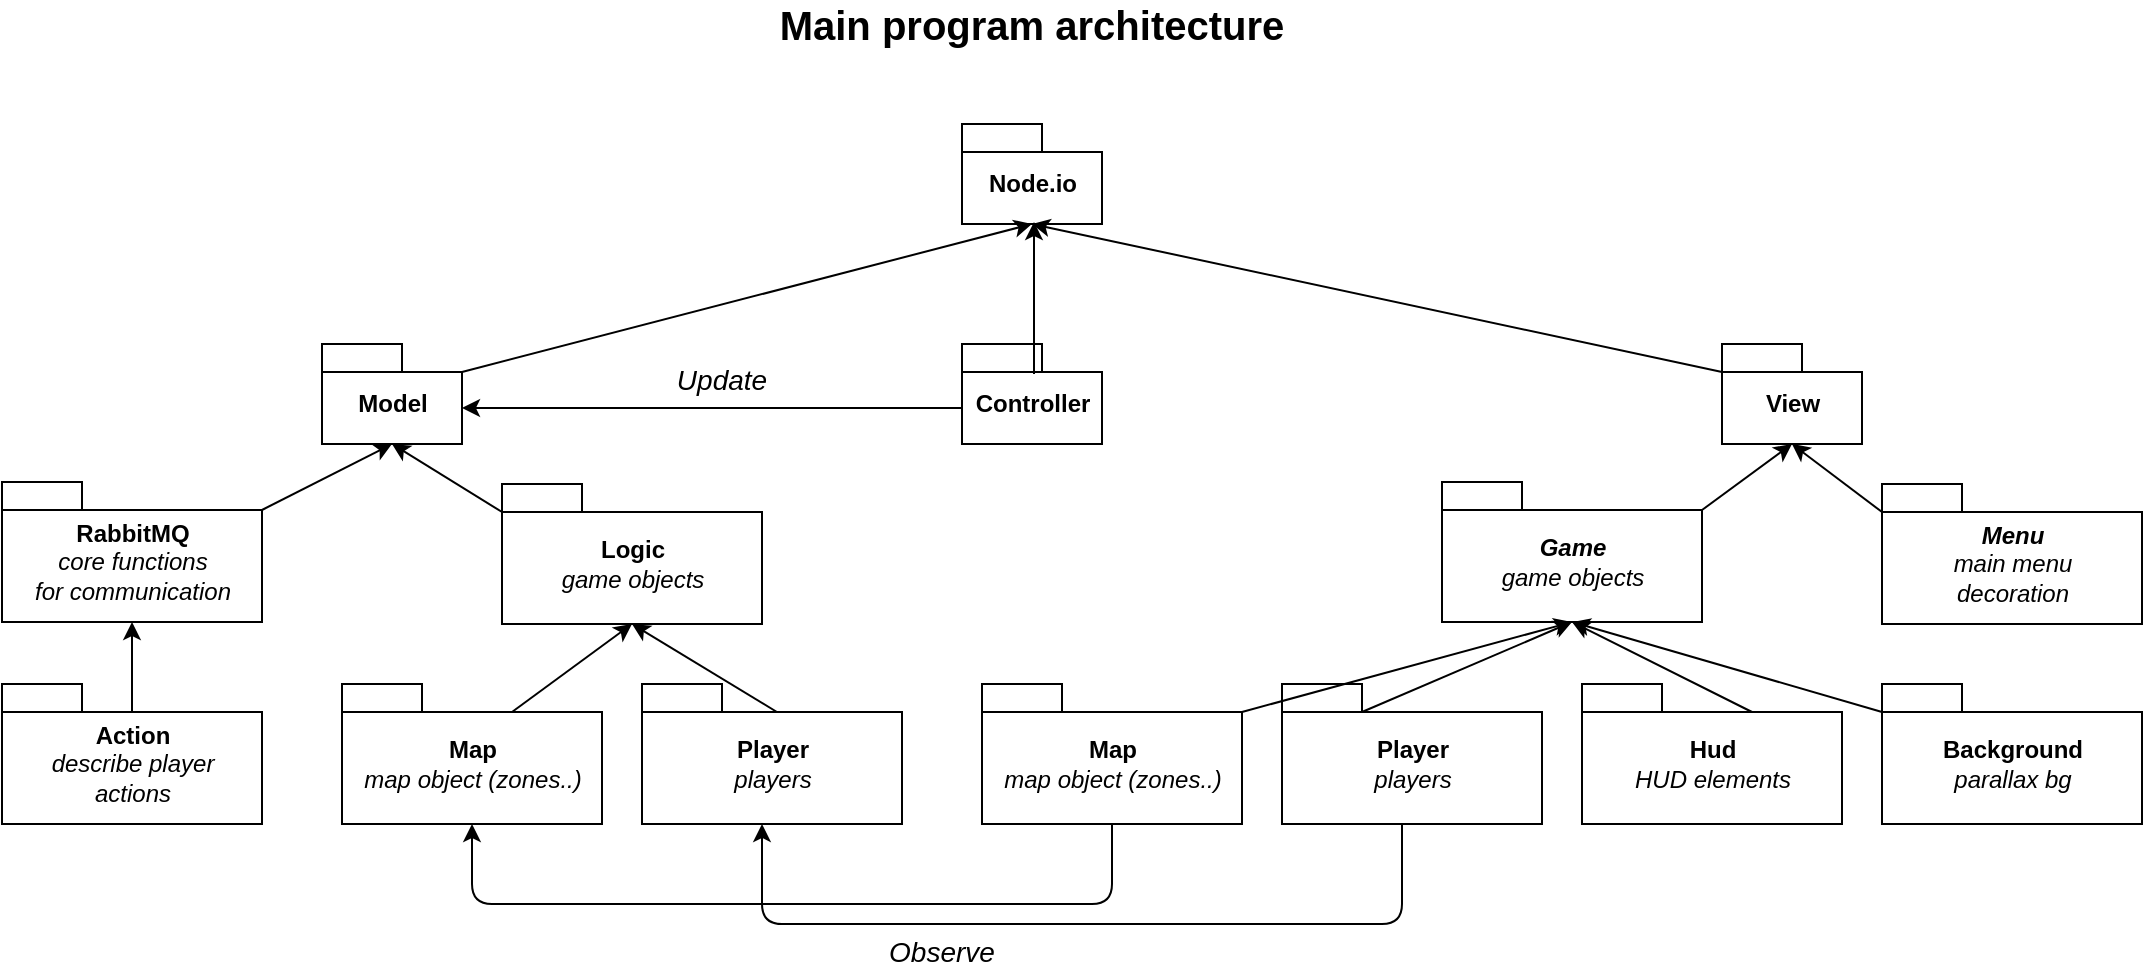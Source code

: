 <mxfile version="14.5.10" type="google"><diagram id="XU3Gki3wAtONypFLyVwq" name="Page-1"><mxGraphModel dx="942" dy="1445" grid="1" gridSize="10" guides="1" tooltips="1" connect="1" arrows="1" fold="1" page="1" pageScale="1" pageWidth="1169" pageHeight="827" math="0" shadow="0"><root><mxCell id="0"/><mxCell id="1" parent="0"/><mxCell id="9kxf8JIouYQLrHRHgHjC-6" value="Model" style="shape=folder;fontStyle=1;spacingTop=10;tabWidth=40;tabHeight=14;tabPosition=left;html=1;" vertex="1" parent="1"><mxGeometry x="190" y="40" width="70" height="50" as="geometry"/></mxCell><mxCell id="9kxf8JIouYQLrHRHgHjC-7" value="View" style="shape=folder;fontStyle=1;spacingTop=10;tabWidth=40;tabHeight=14;tabPosition=left;html=1;" vertex="1" parent="1"><mxGeometry x="890" y="40" width="70" height="50" as="geometry"/></mxCell><mxCell id="9kxf8JIouYQLrHRHgHjC-8" value="Controller" style="shape=folder;fontStyle=1;spacingTop=10;tabWidth=40;tabHeight=14;tabPosition=left;html=1;" vertex="1" parent="1"><mxGeometry x="510" y="40" width="70" height="50" as="geometry"/></mxCell><mxCell id="9kxf8JIouYQLrHRHgHjC-16" value="RabbitMQ&lt;br&gt;&lt;span style=&quot;font-weight: 400&quot;&gt;&lt;i&gt;core functions &lt;br&gt;for communication&lt;/i&gt;&lt;/span&gt;" style="shape=folder;fontStyle=1;spacingTop=10;tabWidth=40;tabHeight=14;tabPosition=left;html=1;" vertex="1" parent="1"><mxGeometry x="30" y="109" width="130" height="70" as="geometry"/></mxCell><mxCell id="9kxf8JIouYQLrHRHgHjC-19" value="Logic&lt;br&gt;&lt;span style=&quot;font-weight: 400&quot;&gt;&lt;i&gt;game objects&lt;br&gt;&lt;/i&gt;&lt;/span&gt;" style="shape=folder;fontStyle=1;spacingTop=10;tabWidth=40;tabHeight=14;tabPosition=left;html=1;" vertex="1" parent="1"><mxGeometry x="280" y="110" width="130" height="70" as="geometry"/></mxCell><mxCell id="9kxf8JIouYQLrHRHgHjC-31" value="Action&lt;br&gt;&lt;span style=&quot;font-weight: 400&quot;&gt;&lt;i&gt;describe player&lt;br&gt;actions&lt;/i&gt;&lt;/span&gt;" style="shape=folder;fontStyle=1;spacingTop=10;tabWidth=40;tabHeight=14;tabPosition=left;html=1;" vertex="1" parent="1"><mxGeometry x="30" y="210" width="130" height="70" as="geometry"/></mxCell><mxCell id="9kxf8JIouYQLrHRHgHjC-32" value="Map&lt;br&gt;&lt;span style=&quot;font-weight: normal&quot;&gt;&lt;i&gt;map object (zones..)&lt;/i&gt;&lt;/span&gt;" style="shape=folder;fontStyle=1;spacingTop=10;tabWidth=40;tabHeight=14;tabPosition=left;html=1;" vertex="1" parent="1"><mxGeometry x="200" y="210" width="130" height="70" as="geometry"/></mxCell><mxCell id="9kxf8JIouYQLrHRHgHjC-33" value="Player&lt;br&gt;&lt;span style=&quot;font-weight: normal&quot;&gt;&lt;i&gt;players&lt;/i&gt;&lt;/span&gt;" style="shape=folder;fontStyle=1;spacingTop=10;tabWidth=40;tabHeight=14;tabPosition=left;html=1;" vertex="1" parent="1"><mxGeometry x="350" y="210" width="130" height="70" as="geometry"/></mxCell><mxCell id="9kxf8JIouYQLrHRHgHjC-34" value="&lt;i&gt;Game&lt;/i&gt;&lt;br&gt;&lt;span style=&quot;font-weight: 400&quot;&gt;&lt;i&gt;game objects&lt;/i&gt;&lt;/span&gt;" style="shape=folder;fontStyle=1;spacingTop=10;tabWidth=40;tabHeight=14;tabPosition=left;html=1;" vertex="1" parent="1"><mxGeometry x="750" y="109" width="130" height="70" as="geometry"/></mxCell><mxCell id="9kxf8JIouYQLrHRHgHjC-35" value="&lt;i&gt;Menu&lt;br&gt;&lt;/i&gt;&lt;span style=&quot;font-weight: normal&quot;&gt;&lt;i&gt;main menu &lt;br&gt;decoration&lt;/i&gt;&lt;/span&gt;" style="shape=folder;fontStyle=1;spacingTop=10;tabWidth=40;tabHeight=14;tabPosition=left;html=1;" vertex="1" parent="1"><mxGeometry x="970" y="110" width="130" height="70" as="geometry"/></mxCell><mxCell id="9kxf8JIouYQLrHRHgHjC-36" value="Map&lt;br&gt;&lt;span style=&quot;font-weight: normal&quot;&gt;&lt;i&gt;map object (zones..)&lt;/i&gt;&lt;/span&gt;" style="shape=folder;fontStyle=1;spacingTop=10;tabWidth=40;tabHeight=14;tabPosition=left;html=1;" vertex="1" parent="1"><mxGeometry x="520" y="210" width="130" height="70" as="geometry"/></mxCell><mxCell id="9kxf8JIouYQLrHRHgHjC-37" value="Player&lt;br&gt;&lt;span style=&quot;font-weight: normal&quot;&gt;&lt;i&gt;players&lt;/i&gt;&lt;/span&gt;" style="shape=folder;fontStyle=1;spacingTop=10;tabWidth=40;tabHeight=14;tabPosition=left;html=1;" vertex="1" parent="1"><mxGeometry x="670" y="210" width="130" height="70" as="geometry"/></mxCell><mxCell id="9kxf8JIouYQLrHRHgHjC-38" value="Hud&lt;br&gt;&lt;i style=&quot;font-weight: normal&quot;&gt;HUD elements&lt;/i&gt;" style="shape=folder;fontStyle=1;spacingTop=10;tabWidth=40;tabHeight=14;tabPosition=left;html=1;" vertex="1" parent="1"><mxGeometry x="820" y="210" width="130" height="70" as="geometry"/></mxCell><mxCell id="9kxf8JIouYQLrHRHgHjC-39" value="Background&lt;br&gt;&lt;span style=&quot;font-weight: 400&quot;&gt;&lt;i&gt;parallax bg&lt;/i&gt;&lt;/span&gt;" style="shape=folder;fontStyle=1;spacingTop=10;tabWidth=40;tabHeight=14;tabPosition=left;html=1;" vertex="1" parent="1"><mxGeometry x="970" y="210" width="130" height="70" as="geometry"/></mxCell><mxCell id="9kxf8JIouYQLrHRHgHjC-42" value="" style="endArrow=classic;html=1;entryX=0.5;entryY=1;entryDx=0;entryDy=0;entryPerimeter=0;exitX=0;exitY=0;exitDx=130;exitDy=14;exitPerimeter=0;" edge="1" parent="1" source="9kxf8JIouYQLrHRHgHjC-16" target="9kxf8JIouYQLrHRHgHjC-6"><mxGeometry width="50" height="50" relative="1" as="geometry"><mxPoint x="190" y="180" as="sourcePoint"/><mxPoint x="240" y="130" as="targetPoint"/></mxGeometry></mxCell><mxCell id="9kxf8JIouYQLrHRHgHjC-43" value="" style="endArrow=classic;html=1;entryX=0.5;entryY=1;entryDx=0;entryDy=0;entryPerimeter=0;exitX=0;exitY=0;exitDx=0;exitDy=14;exitPerimeter=0;" edge="1" parent="1" source="9kxf8JIouYQLrHRHgHjC-19" target="9kxf8JIouYQLrHRHgHjC-6"><mxGeometry width="50" height="50" relative="1" as="geometry"><mxPoint x="220" y="180" as="sourcePoint"/><mxPoint x="270" y="130" as="targetPoint"/></mxGeometry></mxCell><mxCell id="9kxf8JIouYQLrHRHgHjC-44" value="" style="endArrow=classic;html=1;entryX=0.5;entryY=1;entryDx=0;entryDy=0;entryPerimeter=0;" edge="1" parent="1" target="9kxf8JIouYQLrHRHgHjC-16"><mxGeometry width="50" height="50" relative="1" as="geometry"><mxPoint x="95" y="224" as="sourcePoint"/><mxPoint x="230" y="160" as="targetPoint"/></mxGeometry></mxCell><mxCell id="9kxf8JIouYQLrHRHgHjC-45" value="" style="endArrow=classic;html=1;entryX=0.5;entryY=1;entryDx=0;entryDy=0;entryPerimeter=0;exitX=0;exitY=0;exitDx=85;exitDy=14;exitPerimeter=0;" edge="1" parent="1" source="9kxf8JIouYQLrHRHgHjC-32" target="9kxf8JIouYQLrHRHgHjC-19"><mxGeometry width="50" height="50" relative="1" as="geometry"><mxPoint x="220" y="200" as="sourcePoint"/><mxPoint x="270" y="150" as="targetPoint"/></mxGeometry></mxCell><mxCell id="9kxf8JIouYQLrHRHgHjC-46" value="" style="endArrow=classic;html=1;exitX=0.519;exitY=0.2;exitDx=0;exitDy=0;exitPerimeter=0;entryX=0.5;entryY=1;entryDx=0;entryDy=0;entryPerimeter=0;" edge="1" parent="1" source="9kxf8JIouYQLrHRHgHjC-33" target="9kxf8JIouYQLrHRHgHjC-19"><mxGeometry width="50" height="50" relative="1" as="geometry"><mxPoint x="420" y="220" as="sourcePoint"/><mxPoint x="470" y="170" as="targetPoint"/></mxGeometry></mxCell><mxCell id="9kxf8JIouYQLrHRHgHjC-47" value="" style="endArrow=classic;html=1;exitX=0;exitY=0;exitDx=130;exitDy=14;exitPerimeter=0;entryX=0.5;entryY=1;entryDx=0;entryDy=0;entryPerimeter=0;" edge="1" parent="1" source="9kxf8JIouYQLrHRHgHjC-36" target="9kxf8JIouYQLrHRHgHjC-34"><mxGeometry width="50" height="50" relative="1" as="geometry"><mxPoint x="660" y="210" as="sourcePoint"/><mxPoint x="710" y="160" as="targetPoint"/></mxGeometry></mxCell><mxCell id="9kxf8JIouYQLrHRHgHjC-48" value="" style="endArrow=classic;html=1;entryX=0.5;entryY=1;entryDx=0;entryDy=0;entryPerimeter=0;exitX=0;exitY=0;exitDx=40;exitDy=14;exitPerimeter=0;" edge="1" parent="1" source="9kxf8JIouYQLrHRHgHjC-37" target="9kxf8JIouYQLrHRHgHjC-34"><mxGeometry width="50" height="50" relative="1" as="geometry"><mxPoint x="760" y="320" as="sourcePoint"/><mxPoint x="810" y="270" as="targetPoint"/></mxGeometry></mxCell><mxCell id="9kxf8JIouYQLrHRHgHjC-49" value="" style="endArrow=classic;html=1;entryX=0.5;entryY=1;entryDx=0;entryDy=0;entryPerimeter=0;exitX=0;exitY=0;exitDx=85;exitDy=14;exitPerimeter=0;" edge="1" parent="1" source="9kxf8JIouYQLrHRHgHjC-38" target="9kxf8JIouYQLrHRHgHjC-34"><mxGeometry width="50" height="50" relative="1" as="geometry"><mxPoint x="930" y="500" as="sourcePoint"/><mxPoint x="980" y="450" as="targetPoint"/></mxGeometry></mxCell><mxCell id="9kxf8JIouYQLrHRHgHjC-50" value="" style="endArrow=classic;html=1;entryX=0.5;entryY=1;entryDx=0;entryDy=0;entryPerimeter=0;exitX=0;exitY=0;exitDx=0;exitDy=14;exitPerimeter=0;" edge="1" parent="1" source="9kxf8JIouYQLrHRHgHjC-39" target="9kxf8JIouYQLrHRHgHjC-34"><mxGeometry width="50" height="50" relative="1" as="geometry"><mxPoint x="1120" y="330" as="sourcePoint"/><mxPoint x="1170" y="280" as="targetPoint"/></mxGeometry></mxCell><mxCell id="9kxf8JIouYQLrHRHgHjC-51" value="" style="endArrow=classic;html=1;entryX=0.5;entryY=1;entryDx=0;entryDy=0;entryPerimeter=0;exitX=0;exitY=0;exitDx=130;exitDy=14;exitPerimeter=0;" edge="1" parent="1" source="9kxf8JIouYQLrHRHgHjC-34" target="9kxf8JIouYQLrHRHgHjC-7"><mxGeometry width="50" height="50" relative="1" as="geometry"><mxPoint x="790" y="100" as="sourcePoint"/><mxPoint x="840" y="50" as="targetPoint"/></mxGeometry></mxCell><mxCell id="9kxf8JIouYQLrHRHgHjC-52" value="" style="endArrow=classic;html=1;entryX=0.5;entryY=1;entryDx=0;entryDy=0;entryPerimeter=0;exitX=0;exitY=0;exitDx=0;exitDy=14;exitPerimeter=0;" edge="1" parent="1" source="9kxf8JIouYQLrHRHgHjC-35" target="9kxf8JIouYQLrHRHgHjC-7"><mxGeometry width="50" height="50" relative="1" as="geometry"><mxPoint x="930" y="170" as="sourcePoint"/><mxPoint x="980" y="120" as="targetPoint"/></mxGeometry></mxCell><mxCell id="9kxf8JIouYQLrHRHgHjC-54" value="" style="endArrow=classic;html=1;entryX=0.5;entryY=1;entryDx=0;entryDy=0;entryPerimeter=0;exitX=0.5;exitY=1;exitDx=0;exitDy=0;exitPerimeter=0;" edge="1" parent="1" source="9kxf8JIouYQLrHRHgHjC-36" target="9kxf8JIouYQLrHRHgHjC-32"><mxGeometry width="50" height="50" relative="1" as="geometry"><mxPoint x="580" y="320" as="sourcePoint"/><mxPoint x="510" y="340" as="targetPoint"/><Array as="points"><mxPoint x="585" y="320"/><mxPoint x="265" y="320"/></Array></mxGeometry></mxCell><mxCell id="9kxf8JIouYQLrHRHgHjC-55" value="" style="endArrow=classic;html=1;entryX=0.5;entryY=1;entryDx=0;entryDy=0;entryPerimeter=0;exitX=0.5;exitY=1;exitDx=0;exitDy=0;exitPerimeter=0;" edge="1" parent="1"><mxGeometry width="50" height="50" relative="1" as="geometry"><mxPoint x="730" y="280" as="sourcePoint"/><mxPoint x="410" y="280" as="targetPoint"/><Array as="points"><mxPoint x="730" y="330"/><mxPoint x="410" y="330"/></Array></mxGeometry></mxCell><mxCell id="9kxf8JIouYQLrHRHgHjC-56" value="&lt;i&gt;&lt;font style=&quot;font-size: 14px&quot;&gt;Observe&lt;/font&gt;&lt;/i&gt;" style="text;html=1;strokeColor=none;fillColor=none;align=center;verticalAlign=middle;whiteSpace=wrap;rounded=0;" vertex="1" parent="1"><mxGeometry x="480" y="334" width="40" height="20" as="geometry"/></mxCell><mxCell id="9kxf8JIouYQLrHRHgHjC-58" value="Node.io" style="shape=folder;fontStyle=1;spacingTop=10;tabWidth=40;tabHeight=14;tabPosition=left;html=1;" vertex="1" parent="1"><mxGeometry x="510" y="-70" width="70" height="50" as="geometry"/></mxCell><mxCell id="9kxf8JIouYQLrHRHgHjC-59" value="" style="endArrow=classic;html=1;entryX=0.5;entryY=1;entryDx=0;entryDy=0;entryPerimeter=0;exitX=0;exitY=0;exitDx=70;exitDy=14;exitPerimeter=0;" edge="1" parent="1" source="9kxf8JIouYQLrHRHgHjC-6" target="9kxf8JIouYQLrHRHgHjC-58"><mxGeometry width="50" height="50" relative="1" as="geometry"><mxPoint x="300" y="30" as="sourcePoint"/><mxPoint x="350" y="-20" as="targetPoint"/></mxGeometry></mxCell><mxCell id="9kxf8JIouYQLrHRHgHjC-60" value="" style="endArrow=classic;html=1;entryX=0.5;entryY=1;entryDx=0;entryDy=0;entryPerimeter=0;" edge="1" parent="1"><mxGeometry width="50" height="50" relative="1" as="geometry"><mxPoint x="546" y="55" as="sourcePoint"/><mxPoint x="546" y="-21" as="targetPoint"/></mxGeometry></mxCell><mxCell id="9kxf8JIouYQLrHRHgHjC-61" value="" style="endArrow=classic;html=1;entryX=0.5;entryY=1;entryDx=0;entryDy=0;entryPerimeter=0;exitX=0;exitY=0;exitDx=0;exitDy=14;exitPerimeter=0;" edge="1" parent="1" source="9kxf8JIouYQLrHRHgHjC-7" target="9kxf8JIouYQLrHRHgHjC-58"><mxGeometry width="50" height="50" relative="1" as="geometry"><mxPoint x="690" y="60" as="sourcePoint"/><mxPoint x="740" y="10" as="targetPoint"/></mxGeometry></mxCell><mxCell id="9kxf8JIouYQLrHRHgHjC-62" value="&lt;b&gt;&lt;font style=&quot;font-size: 20px&quot;&gt;Main program architecture&lt;/font&gt;&lt;/b&gt;" style="text;html=1;strokeColor=none;fillColor=none;align=center;verticalAlign=middle;whiteSpace=wrap;rounded=0;" vertex="1" parent="1"><mxGeometry x="400" y="-130" width="290" height="20" as="geometry"/></mxCell><mxCell id="9kxf8JIouYQLrHRHgHjC-63" value="" style="endArrow=classic;html=1;entryX=0;entryY=0;entryDx=70;entryDy=32;entryPerimeter=0;exitX=0;exitY=0;exitDx=0;exitDy=32;exitPerimeter=0;" edge="1" parent="1" source="9kxf8JIouYQLrHRHgHjC-8" target="9kxf8JIouYQLrHRHgHjC-6"><mxGeometry width="50" height="50" relative="1" as="geometry"><mxPoint x="430" y="90" as="sourcePoint"/><mxPoint x="480" y="40" as="targetPoint"/></mxGeometry></mxCell><mxCell id="9kxf8JIouYQLrHRHgHjC-64" value="&lt;i&gt;&lt;font style=&quot;font-size: 14px&quot;&gt;Update&lt;/font&gt;&lt;/i&gt;" style="text;html=1;strokeColor=none;fillColor=none;align=center;verticalAlign=middle;whiteSpace=wrap;rounded=0;" vertex="1" parent="1"><mxGeometry x="370" y="48" width="40" height="20" as="geometry"/></mxCell></root></mxGraphModel></diagram></mxfile>